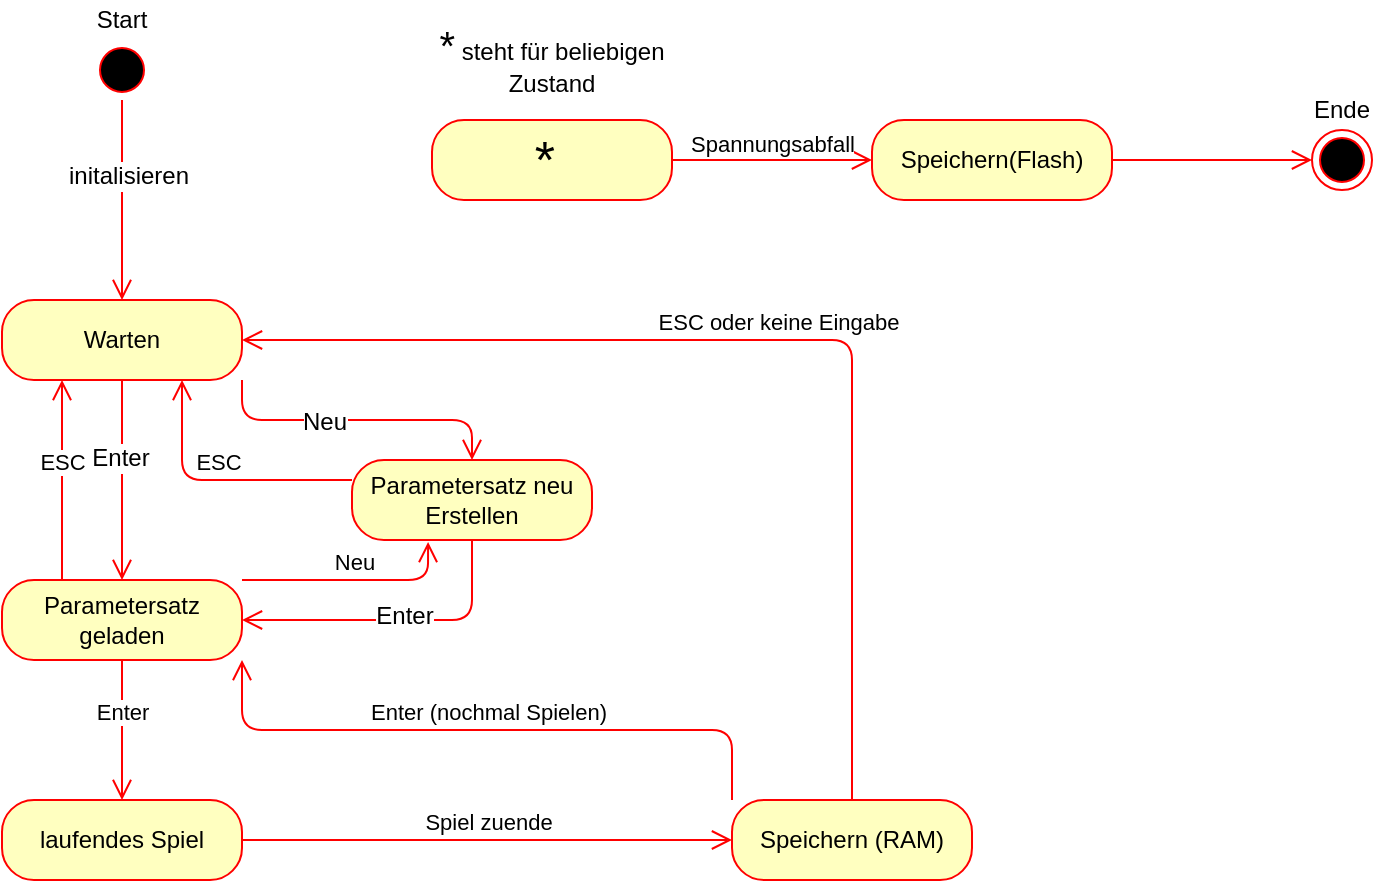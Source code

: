 <mxfile version="12.6.4" type="device"><diagram name="Page-1" id="58cdce13-f638-feb5-8d6f-7d28b1aa9fa0"><mxGraphModel dx="1422" dy="770" grid="1" gridSize="10" guides="1" tooltips="1" connect="1" arrows="1" fold="1" page="1" pageScale="1" pageWidth="1100" pageHeight="850" background="#ffffff" math="0" shadow="0"><root><mxCell id="0"/><mxCell id="1" parent="0"/><mxCell id="BX6fry3RrdjE1HXS4kn1-4" value="" style="ellipse;html=1;shape=startState;fillColor=#000000;strokeColor=#ff0000;" vertex="1" parent="1"><mxGeometry x="245" y="70" width="30" height="30" as="geometry"/></mxCell><mxCell id="BX6fry3RrdjE1HXS4kn1-5" value="" style="edgeStyle=orthogonalEdgeStyle;html=1;verticalAlign=bottom;endArrow=open;endSize=8;strokeColor=#ff0000;entryX=0.5;entryY=0;entryDx=0;entryDy=0;" edge="1" source="BX6fry3RrdjE1HXS4kn1-4" parent="1" target="BX6fry3RrdjE1HXS4kn1-6"><mxGeometry relative="1" as="geometry"><mxPoint x="260" y="160" as="targetPoint"/></mxGeometry></mxCell><mxCell id="BX6fry3RrdjE1HXS4kn1-34" value="initalisieren" style="text;html=1;align=center;verticalAlign=middle;resizable=0;points=[];labelBackgroundColor=#ffffff;" vertex="1" connectable="0" parent="BX6fry3RrdjE1HXS4kn1-5"><mxGeometry x="-0.24" y="3" relative="1" as="geometry"><mxPoint as="offset"/></mxGeometry></mxCell><mxCell id="BX6fry3RrdjE1HXS4kn1-6" value="Warten" style="rounded=1;whiteSpace=wrap;html=1;arcSize=40;fontColor=#000000;fillColor=#ffffc0;strokeColor=#ff0000;" vertex="1" parent="1"><mxGeometry x="200" y="200" width="120" height="40" as="geometry"/></mxCell><mxCell id="BX6fry3RrdjE1HXS4kn1-7" value="" style="edgeStyle=orthogonalEdgeStyle;html=1;verticalAlign=bottom;endArrow=open;endSize=8;strokeColor=#ff0000;entryX=0.5;entryY=0;entryDx=0;entryDy=0;" edge="1" source="BX6fry3RrdjE1HXS4kn1-6" parent="1" target="BX6fry3RrdjE1HXS4kn1-8"><mxGeometry relative="1" as="geometry"><mxPoint x="260" y="300" as="targetPoint"/></mxGeometry></mxCell><mxCell id="BX6fry3RrdjE1HXS4kn1-36" value="Enter" style="text;html=1;align=center;verticalAlign=middle;resizable=0;points=[];labelBackgroundColor=#ffffff;" vertex="1" connectable="0" parent="BX6fry3RrdjE1HXS4kn1-7"><mxGeometry x="-0.22" y="-1" relative="1" as="geometry"><mxPoint as="offset"/></mxGeometry></mxCell><mxCell id="BX6fry3RrdjE1HXS4kn1-42" value="ESC" style="edgeStyle=orthogonalEdgeStyle;rounded=1;orthogonalLoop=1;jettySize=auto;html=1;exitX=0.25;exitY=0;exitDx=0;exitDy=0;entryX=0.25;entryY=1;entryDx=0;entryDy=0;verticalAlign=bottom;strokeColor=#ff0000;endArrow=open;endSize=8;" edge="1" parent="1" source="BX6fry3RrdjE1HXS4kn1-8" target="BX6fry3RrdjE1HXS4kn1-6"><mxGeometry relative="1" as="geometry"/></mxCell><mxCell id="BX6fry3RrdjE1HXS4kn1-44" value="Neu" style="edgeStyle=orthogonalEdgeStyle;rounded=1;orthogonalLoop=1;jettySize=auto;html=1;exitX=1;exitY=0;exitDx=0;exitDy=0;entryX=0.317;entryY=1.025;entryDx=0;entryDy=0;entryPerimeter=0;verticalAlign=bottom;strokeColor=#ff0000;endArrow=open;endSize=8;" edge="1" parent="1" source="BX6fry3RrdjE1HXS4kn1-8" target="BX6fry3RrdjE1HXS4kn1-16"><mxGeometry relative="1" as="geometry"><Array as="points"><mxPoint x="413" y="340"/></Array></mxGeometry></mxCell><mxCell id="BX6fry3RrdjE1HXS4kn1-8" value="Parametersatz geladen" style="rounded=1;whiteSpace=wrap;html=1;arcSize=40;fontColor=#000000;fillColor=#ffffc0;strokeColor=#ff0000;" vertex="1" parent="1"><mxGeometry x="200" y="340" width="120" height="40" as="geometry"/></mxCell><mxCell id="BX6fry3RrdjE1HXS4kn1-43" value="ESC" style="edgeStyle=orthogonalEdgeStyle;rounded=1;orthogonalLoop=1;jettySize=auto;html=1;exitX=0;exitY=0.25;exitDx=0;exitDy=0;entryX=0.75;entryY=1;entryDx=0;entryDy=0;verticalAlign=bottom;strokeColor=#ff0000;endArrow=open;endSize=8;" edge="1" parent="1" source="BX6fry3RrdjE1HXS4kn1-16" target="BX6fry3RrdjE1HXS4kn1-6"><mxGeometry relative="1" as="geometry"/></mxCell><mxCell id="BX6fry3RrdjE1HXS4kn1-16" value="Parametersatz neu Erstellen" style="rounded=1;whiteSpace=wrap;html=1;arcSize=40;fontColor=#000000;fillColor=#ffffc0;strokeColor=#ff0000;" vertex="1" parent="1"><mxGeometry x="375" y="280" width="120" height="40" as="geometry"/></mxCell><mxCell id="BX6fry3RrdjE1HXS4kn1-17" value="" style="edgeStyle=orthogonalEdgeStyle;html=1;verticalAlign=bottom;endArrow=open;endSize=8;strokeColor=#ff0000;entryX=1;entryY=0.5;entryDx=0;entryDy=0;exitX=0.5;exitY=1;exitDx=0;exitDy=0;" edge="1" source="BX6fry3RrdjE1HXS4kn1-16" parent="1" target="BX6fry3RrdjE1HXS4kn1-8"><mxGeometry relative="1" as="geometry"><mxPoint x="405" y="370" as="targetPoint"/></mxGeometry></mxCell><mxCell id="BX6fry3RrdjE1HXS4kn1-38" value="Enter" style="text;html=1;align=center;verticalAlign=middle;resizable=0;points=[];labelBackgroundColor=#ffffff;" vertex="1" connectable="0" parent="BX6fry3RrdjE1HXS4kn1-17"><mxGeometry x="-0.045" y="-2" relative="1" as="geometry"><mxPoint as="offset"/></mxGeometry></mxCell><mxCell id="BX6fry3RrdjE1HXS4kn1-18" value="laufendes Spiel" style="rounded=1;whiteSpace=wrap;html=1;arcSize=40;fontColor=#000000;fillColor=#ffffc0;strokeColor=#ff0000;" vertex="1" parent="1"><mxGeometry x="200" y="450" width="120" height="40" as="geometry"/></mxCell><mxCell id="BX6fry3RrdjE1HXS4kn1-19" value="Spiel zuende" style="edgeStyle=orthogonalEdgeStyle;html=1;verticalAlign=bottom;endArrow=open;endSize=8;strokeColor=#ff0000;exitX=1;exitY=0.5;exitDx=0;exitDy=0;entryX=0;entryY=0.5;entryDx=0;entryDy=0;" edge="1" source="BX6fry3RrdjE1HXS4kn1-18" parent="1" target="BX6fry3RrdjE1HXS4kn1-22"><mxGeometry relative="1" as="geometry"><mxPoint x="260" y="550" as="targetPoint"/></mxGeometry></mxCell><mxCell id="BX6fry3RrdjE1HXS4kn1-22" value="Speichern (RAM)" style="rounded=1;whiteSpace=wrap;html=1;arcSize=40;fontColor=#000000;fillColor=#ffffc0;strokeColor=#ff0000;" vertex="1" parent="1"><mxGeometry x="565" y="450" width="120" height="40" as="geometry"/></mxCell><mxCell id="BX6fry3RrdjE1HXS4kn1-23" value="ESC oder keine Eingabe" style="edgeStyle=orthogonalEdgeStyle;html=1;verticalAlign=bottom;endArrow=open;endSize=8;strokeColor=#ff0000;exitX=0.5;exitY=0;exitDx=0;exitDy=0;entryX=1;entryY=0.5;entryDx=0;entryDy=0;" edge="1" source="BX6fry3RrdjE1HXS4kn1-22" parent="1" target="BX6fry3RrdjE1HXS4kn1-6"><mxGeometry relative="1" as="geometry"><mxPoint x="625" y="550" as="targetPoint"/></mxGeometry></mxCell><mxCell id="BX6fry3RrdjE1HXS4kn1-24" value="Enter" style="edgeStyle=orthogonalEdgeStyle;html=1;verticalAlign=bottom;endArrow=open;endSize=8;strokeColor=#ff0000;entryX=0.5;entryY=0;entryDx=0;entryDy=0;exitX=0.5;exitY=1;exitDx=0;exitDy=0;" edge="1" parent="1" source="BX6fry3RrdjE1HXS4kn1-8" target="BX6fry3RrdjE1HXS4kn1-18"><mxGeometry relative="1" as="geometry"><mxPoint x="270" y="350" as="targetPoint"/><mxPoint x="265" y="400" as="sourcePoint"/></mxGeometry></mxCell><mxCell id="BX6fry3RrdjE1HXS4kn1-25" value="" style="edgeStyle=orthogonalEdgeStyle;html=1;verticalAlign=bottom;endArrow=open;endSize=8;strokeColor=#ff0000;entryX=0.5;entryY=0;entryDx=0;entryDy=0;exitX=1;exitY=1;exitDx=0;exitDy=0;" edge="1" parent="1" source="BX6fry3RrdjE1HXS4kn1-6" target="BX6fry3RrdjE1HXS4kn1-16"><mxGeometry relative="1" as="geometry"><mxPoint x="280" y="360" as="targetPoint"/><mxPoint x="280" y="260" as="sourcePoint"/></mxGeometry></mxCell><mxCell id="BX6fry3RrdjE1HXS4kn1-37" value="Neu" style="text;html=1;align=center;verticalAlign=middle;resizable=0;points=[];labelBackgroundColor=#ffffff;" vertex="1" connectable="0" parent="BX6fry3RrdjE1HXS4kn1-25"><mxGeometry x="-0.213" y="-1" relative="1" as="geometry"><mxPoint as="offset"/></mxGeometry></mxCell><mxCell id="BX6fry3RrdjE1HXS4kn1-26" value="&lt;font style=&quot;font-size: 26px&quot;&gt;*&amp;nbsp;&lt;/font&gt;" style="rounded=1;whiteSpace=wrap;html=1;arcSize=40;fontColor=#000000;fillColor=#ffffc0;strokeColor=#ff0000;" vertex="1" parent="1"><mxGeometry x="415" y="110" width="120" height="40" as="geometry"/></mxCell><mxCell id="BX6fry3RrdjE1HXS4kn1-27" value="Spannungsabfall" style="edgeStyle=orthogonalEdgeStyle;html=1;verticalAlign=bottom;endArrow=open;endSize=8;strokeColor=#ff0000;exitX=1;exitY=0.5;exitDx=0;exitDy=0;" edge="1" source="BX6fry3RrdjE1HXS4kn1-26" parent="1"><mxGeometry relative="1" as="geometry"><mxPoint x="635" y="130" as="targetPoint"/></mxGeometry></mxCell><mxCell id="BX6fry3RrdjE1HXS4kn1-28" value="Speichern(Flash)" style="rounded=1;whiteSpace=wrap;html=1;arcSize=40;fontColor=#000000;fillColor=#ffffc0;strokeColor=#ff0000;" vertex="1" parent="1"><mxGeometry x="635" y="110" width="120" height="40" as="geometry"/></mxCell><mxCell id="BX6fry3RrdjE1HXS4kn1-29" value="" style="edgeStyle=orthogonalEdgeStyle;html=1;verticalAlign=bottom;endArrow=open;endSize=8;strokeColor=#ff0000;exitX=1;exitY=0.5;exitDx=0;exitDy=0;" edge="1" parent="1" source="BX6fry3RrdjE1HXS4kn1-28"><mxGeometry relative="1" as="geometry"><mxPoint x="855" y="130" as="targetPoint"/></mxGeometry></mxCell><mxCell id="BX6fry3RrdjE1HXS4kn1-30" value="E" style="ellipse;html=1;shape=endState;fillColor=#000000;strokeColor=#ff0000;" vertex="1" parent="1"><mxGeometry x="855" y="115" width="30" height="30" as="geometry"/></mxCell><mxCell id="BX6fry3RrdjE1HXS4kn1-31" value="Start" style="text;html=1;strokeColor=none;fillColor=none;align=center;verticalAlign=middle;whiteSpace=wrap;rounded=0;" vertex="1" parent="1"><mxGeometry x="240" y="50" width="40" height="20" as="geometry"/></mxCell><mxCell id="BX6fry3RrdjE1HXS4kn1-32" value="Ende" style="text;html=1;strokeColor=none;fillColor=none;align=center;verticalAlign=middle;whiteSpace=wrap;rounded=0;" vertex="1" parent="1"><mxGeometry x="850" y="95" width="40" height="20" as="geometry"/></mxCell><mxCell id="BX6fry3RrdjE1HXS4kn1-33" value="&lt;font style=&quot;font-size: 20px&quot;&gt;*&lt;/font&gt; steht für beliebigen Zustand" style="text;html=1;strokeColor=none;fillColor=none;align=center;verticalAlign=middle;whiteSpace=wrap;rounded=0;" vertex="1" parent="1"><mxGeometry x="415" y="70" width="120" height="20" as="geometry"/></mxCell><mxCell id="BX6fry3RrdjE1HXS4kn1-39" value="Enter (nochmal Spielen)" style="edgeStyle=orthogonalEdgeStyle;html=1;verticalAlign=bottom;endArrow=open;endSize=8;strokeColor=#ff0000;exitX=0;exitY=0;exitDx=0;exitDy=0;entryX=1;entryY=1;entryDx=0;entryDy=0;" edge="1" parent="1" source="BX6fry3RrdjE1HXS4kn1-22" target="BX6fry3RrdjE1HXS4kn1-8"><mxGeometry relative="1" as="geometry"><mxPoint x="330" y="230" as="targetPoint"/><mxPoint x="635" y="460" as="sourcePoint"/></mxGeometry></mxCell></root></mxGraphModel></diagram></mxfile>